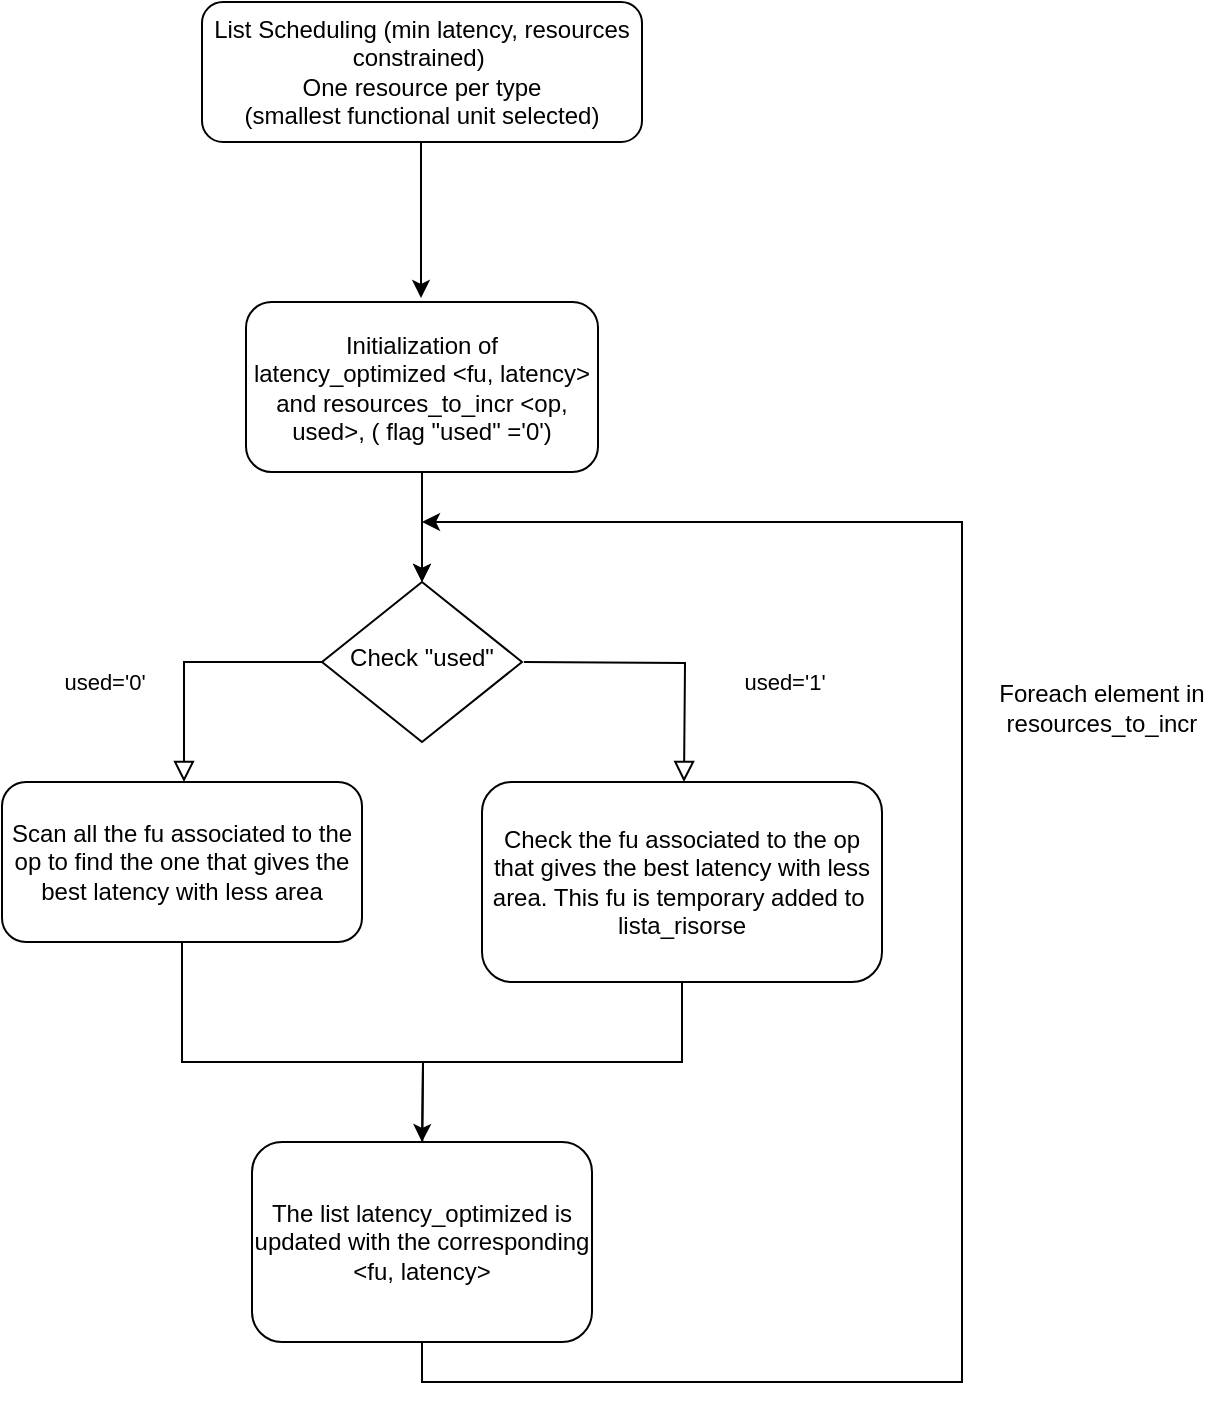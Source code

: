 <mxfile version="14.7.3" type="github">
  <diagram id="C5RBs43oDa-KdzZeNtuy" name="Page-1">
    <mxGraphModel dx="1502" dy="1773" grid="1" gridSize="10" guides="1" tooltips="1" connect="1" arrows="1" fold="1" page="1" pageScale="1" pageWidth="827" pageHeight="1169" math="0" shadow="0">
      <root>
        <mxCell id="WIyWlLk6GJQsqaUBKTNV-0" />
        <mxCell id="WIyWlLk6GJQsqaUBKTNV-1" parent="WIyWlLk6GJQsqaUBKTNV-0" />
        <mxCell id="WIyWlLk6GJQsqaUBKTNV-3" value="List Scheduling (min latency, resources constrained)&amp;nbsp;&lt;br&gt;One resource per type &lt;br&gt;(smallest functional unit selected)" style="rounded=1;whiteSpace=wrap;html=1;fontSize=12;glass=0;strokeWidth=1;shadow=0;" parent="WIyWlLk6GJQsqaUBKTNV-1" vertex="1">
          <mxGeometry x="230" y="-50" width="220" height="70" as="geometry" />
        </mxCell>
        <mxCell id="WIyWlLk6GJQsqaUBKTNV-4" value="used=&#39;0&#39;" style="rounded=0;html=1;jettySize=auto;orthogonalLoop=1;fontSize=11;endArrow=block;endFill=0;endSize=8;strokeWidth=1;shadow=0;labelBackgroundColor=none;edgeStyle=orthogonalEdgeStyle;" parent="WIyWlLk6GJQsqaUBKTNV-1" edge="1">
          <mxGeometry x="0.231" y="-40" relative="1" as="geometry">
            <mxPoint as="offset" />
            <mxPoint x="291" y="280" as="sourcePoint" />
            <mxPoint x="221" y="340" as="targetPoint" />
            <Array as="points">
              <mxPoint x="221" y="280" />
            </Array>
          </mxGeometry>
        </mxCell>
        <mxCell id="WIyWlLk6GJQsqaUBKTNV-6" value="Check &quot;used&quot;" style="rhombus;whiteSpace=wrap;html=1;shadow=0;fontFamily=Helvetica;fontSize=12;align=center;strokeWidth=1;spacing=6;spacingTop=-4;" parent="WIyWlLk6GJQsqaUBKTNV-1" vertex="1">
          <mxGeometry x="290" y="240" width="100" height="80" as="geometry" />
        </mxCell>
        <mxCell id="WIyWlLk6GJQsqaUBKTNV-8" value="used=&#39;1&#39;" style="rounded=0;html=1;jettySize=auto;orthogonalLoop=1;fontSize=11;endArrow=block;endFill=0;endSize=8;strokeWidth=1;shadow=0;labelBackgroundColor=none;edgeStyle=orthogonalEdgeStyle;" parent="WIyWlLk6GJQsqaUBKTNV-1" edge="1">
          <mxGeometry x="0.286" y="50" relative="1" as="geometry">
            <mxPoint as="offset" />
            <mxPoint x="391" y="280" as="sourcePoint" />
            <mxPoint x="471" y="340" as="targetPoint" />
          </mxGeometry>
        </mxCell>
        <mxCell id="62lgIi-LjrvPgBXsF704-30" value="" style="edgeStyle=orthogonalEdgeStyle;rounded=0;orthogonalLoop=1;jettySize=auto;html=1;" edge="1" parent="WIyWlLk6GJQsqaUBKTNV-1" source="62lgIi-LjrvPgBXsF704-0" target="WIyWlLk6GJQsqaUBKTNV-6">
          <mxGeometry relative="1" as="geometry" />
        </mxCell>
        <mxCell id="62lgIi-LjrvPgBXsF704-0" value="Initialization of latency_optimized &amp;lt;fu, latency&amp;gt; and resources_to_incr &amp;lt;op, used&amp;gt;, ( flag &quot;used&quot; =&#39;0&#39;)" style="rounded=1;whiteSpace=wrap;html=1;" vertex="1" parent="WIyWlLk6GJQsqaUBKTNV-1">
          <mxGeometry x="252" y="100" width="176" height="85" as="geometry" />
        </mxCell>
        <mxCell id="62lgIi-LjrvPgBXsF704-1" value="" style="endArrow=classic;html=1;" edge="1" parent="WIyWlLk6GJQsqaUBKTNV-1">
          <mxGeometry width="50" height="50" relative="1" as="geometry">
            <mxPoint x="339.5" y="20" as="sourcePoint" />
            <mxPoint x="339.5" y="98" as="targetPoint" />
          </mxGeometry>
        </mxCell>
        <mxCell id="62lgIi-LjrvPgBXsF704-6" value="" style="endArrow=classic;html=1;entryX=0.5;entryY=0;entryDx=0;entryDy=0;" edge="1" parent="WIyWlLk6GJQsqaUBKTNV-1" target="WIyWlLk6GJQsqaUBKTNV-6">
          <mxGeometry width="50" height="50" relative="1" as="geometry">
            <mxPoint x="340" y="189" as="sourcePoint" />
            <mxPoint x="410" y="250" as="targetPoint" />
          </mxGeometry>
        </mxCell>
        <mxCell id="62lgIi-LjrvPgBXsF704-26" style="edgeStyle=orthogonalEdgeStyle;rounded=0;orthogonalLoop=1;jettySize=auto;html=1;exitX=0.5;exitY=1;exitDx=0;exitDy=0;" edge="1" parent="WIyWlLk6GJQsqaUBKTNV-1" source="62lgIi-LjrvPgBXsF704-11">
          <mxGeometry relative="1" as="geometry">
            <mxPoint x="340" y="540" as="targetPoint" />
          </mxGeometry>
        </mxCell>
        <mxCell id="62lgIi-LjrvPgBXsF704-11" value="Scan all the fu associated to the op to find the one that gives the best latency with less area" style="rounded=1;whiteSpace=wrap;html=1;fontSize=12;glass=0;strokeWidth=1;shadow=0;" vertex="1" parent="WIyWlLk6GJQsqaUBKTNV-1">
          <mxGeometry x="130" y="340" width="180" height="80" as="geometry" />
        </mxCell>
        <mxCell id="62lgIi-LjrvPgBXsF704-28" style="edgeStyle=orthogonalEdgeStyle;rounded=0;orthogonalLoop=1;jettySize=auto;html=1;exitX=0.5;exitY=1;exitDx=0;exitDy=0;" edge="1" parent="WIyWlLk6GJQsqaUBKTNV-1" source="62lgIi-LjrvPgBXsF704-12">
          <mxGeometry relative="1" as="geometry">
            <mxPoint x="340" y="210" as="targetPoint" />
            <Array as="points">
              <mxPoint x="340" y="640" />
              <mxPoint x="610" y="640" />
              <mxPoint x="610" y="210" />
            </Array>
          </mxGeometry>
        </mxCell>
        <mxCell id="62lgIi-LjrvPgBXsF704-12" value="The list latency_optimized is updated with the corresponding &amp;lt;fu, latency&amp;gt;" style="whiteSpace=wrap;html=1;rounded=1;shadow=0;strokeWidth=1;glass=0;" vertex="1" parent="WIyWlLk6GJQsqaUBKTNV-1">
          <mxGeometry x="255" y="520" width="170" height="100" as="geometry" />
        </mxCell>
        <mxCell id="62lgIi-LjrvPgBXsF704-27" style="edgeStyle=orthogonalEdgeStyle;rounded=0;orthogonalLoop=1;jettySize=auto;html=1;exitX=0.5;exitY=1;exitDx=0;exitDy=0;" edge="1" parent="WIyWlLk6GJQsqaUBKTNV-1" source="62lgIi-LjrvPgBXsF704-14">
          <mxGeometry relative="1" as="geometry">
            <mxPoint x="340" y="520" as="targetPoint" />
          </mxGeometry>
        </mxCell>
        <mxCell id="62lgIi-LjrvPgBXsF704-14" value="Check the fu associated to the op that gives the best latency with less area. This fu is temporary added to&amp;nbsp; lista_risorse" style="rounded=1;whiteSpace=wrap;html=1;" vertex="1" parent="WIyWlLk6GJQsqaUBKTNV-1">
          <mxGeometry x="370" y="340" width="200" height="100" as="geometry" />
        </mxCell>
        <mxCell id="62lgIi-LjrvPgBXsF704-29" value="Foreach element in resources_to_incr" style="text;html=1;strokeColor=none;fillColor=none;align=center;verticalAlign=middle;whiteSpace=wrap;rounded=0;" vertex="1" parent="WIyWlLk6GJQsqaUBKTNV-1">
          <mxGeometry x="620" y="275" width="120" height="55" as="geometry" />
        </mxCell>
      </root>
    </mxGraphModel>
  </diagram>
</mxfile>
